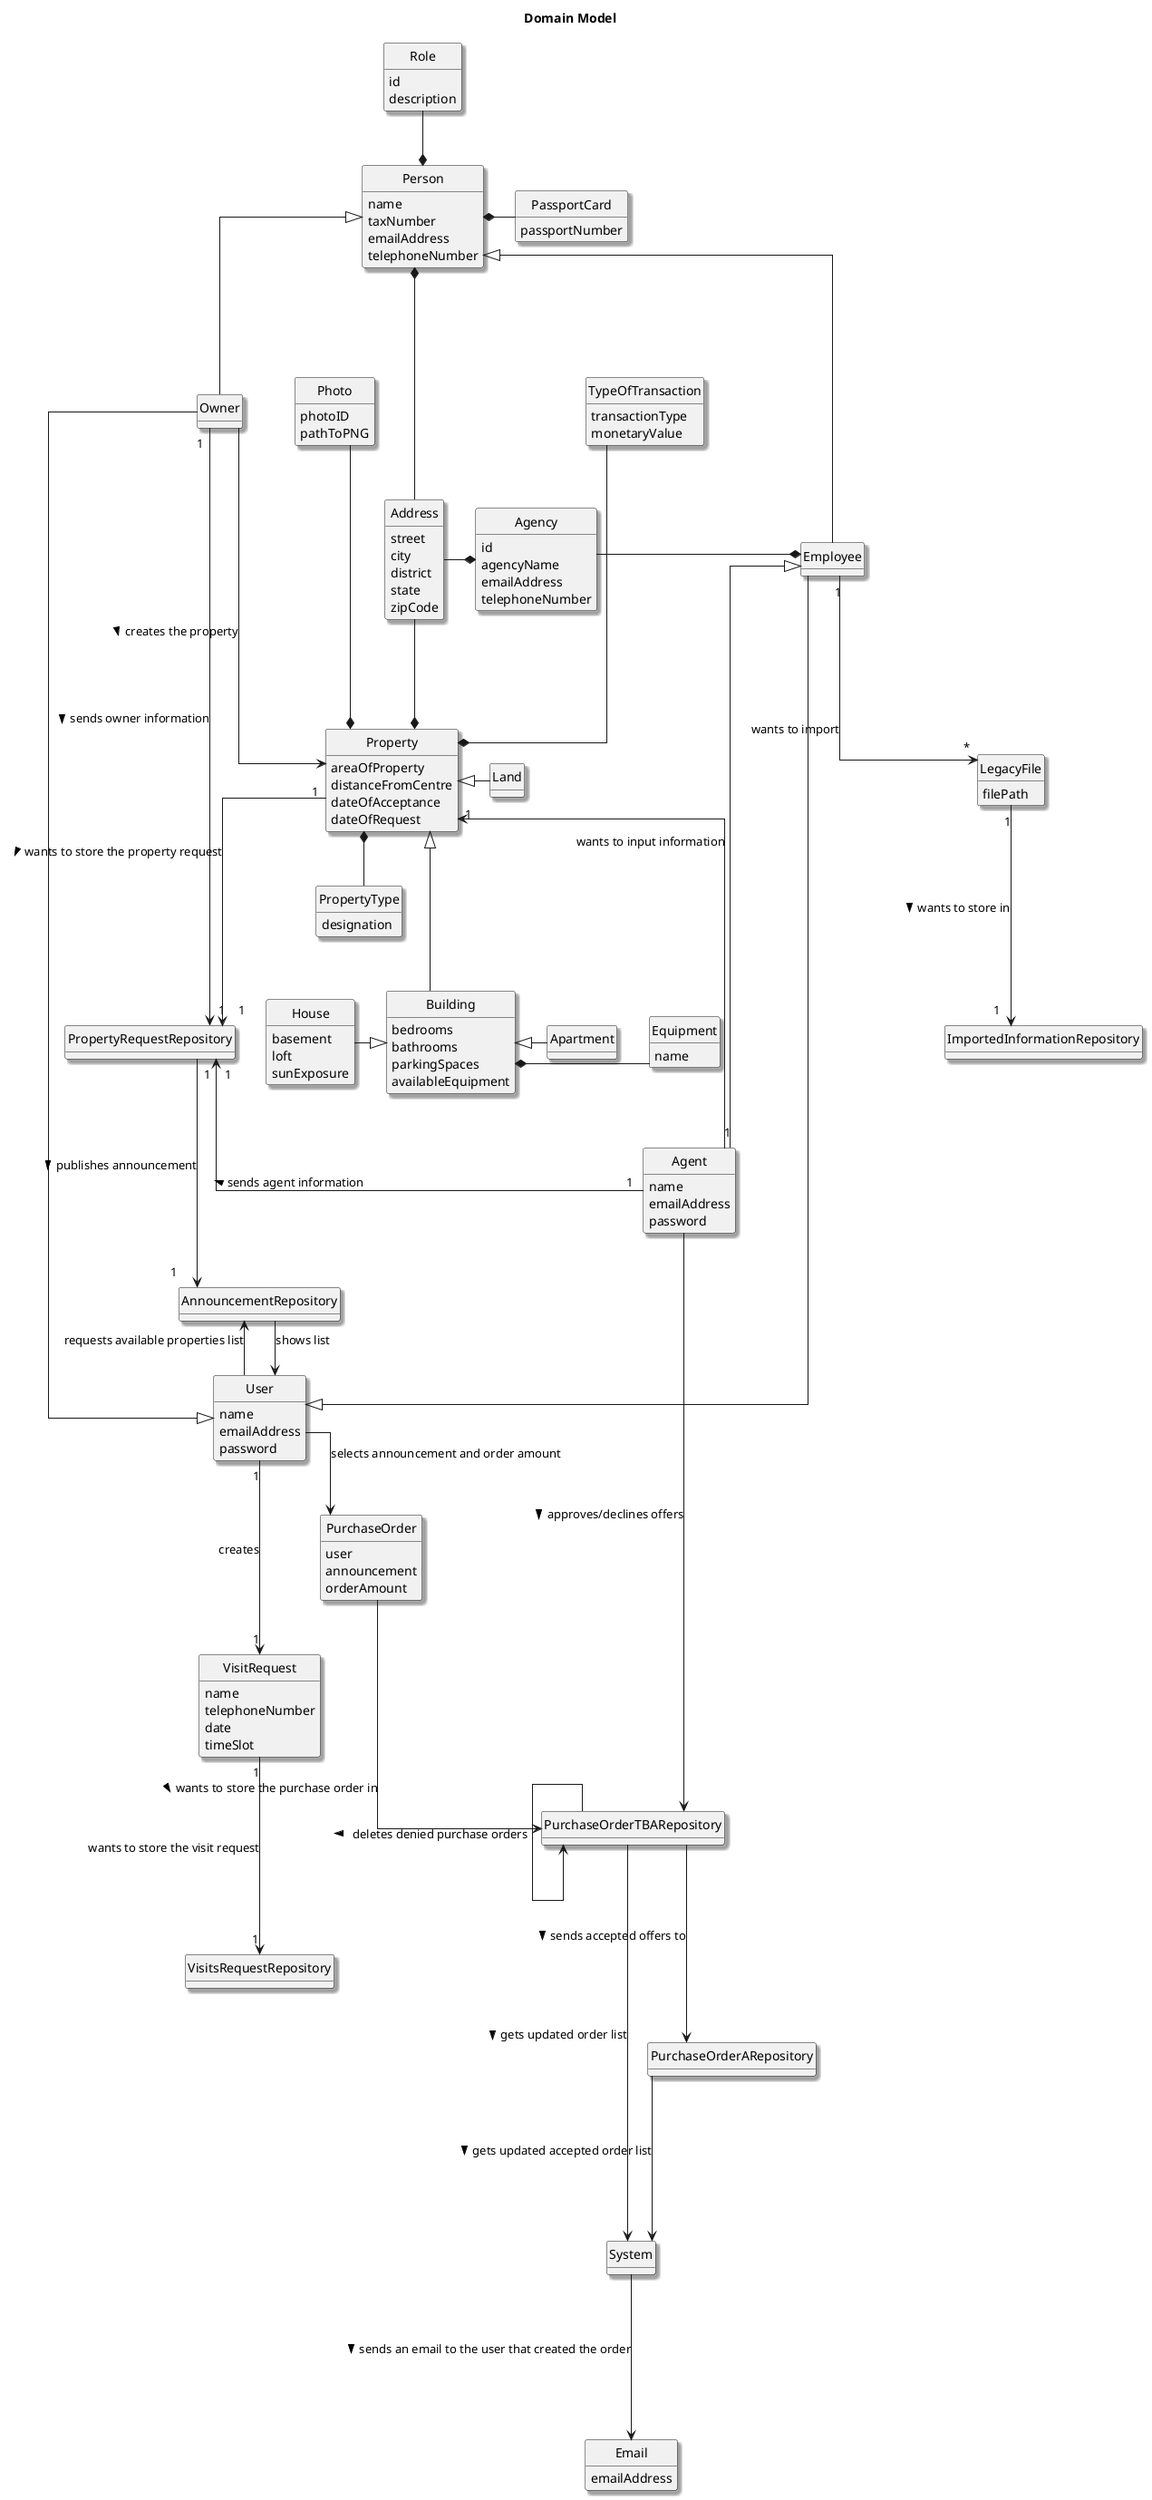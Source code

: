 @startuml
skinparam monochrome true
skinparam packageStyle rectangle
skinparam shadowing true
skinparam classAttributeIconSize 20
skinparam linetype ortho
hide circle
hide methods

title Domain Model

class Person {
    name
    taxNumber
    emailAddress
    telephoneNumber
}

class User {
    name
    emailAddress
    password
}

class Apartment {

}

class PassportCard {
    passportNumber
}

class Role {
    id
    description
}

class Owner {
}

class Agency {
    id
    agencyName
    emailAddress
    telephoneNumber
}

class Property {
    areaOfProperty
    distanceFromCentre
    dateOfAcceptance
    dateOfRequest

}

class TypeOfTransaction{
    transactionType
    monetaryValue
}

class Photo{
    photoID
    pathToPNG
}

class PropertyType {
    designation
}

class Building {
    bedrooms
    bathrooms
    parkingSpaces
    availableEquipment
}

class House{
    basement
    loft
    sunExposure
}

class Agent{
    name
    emailAddress
    password
}

class VisitRequest{
    name
    telephoneNumber
    date
    timeSlot
}

class VisitsRequestRepository{

}


class Address{
    street
    city
    district
    state
    zipCode
}

class AnnouncementRepository{
}

class Equipment{
    name
}

class Employee{
}

class PropertyRequestRepository{}
class PurchaseOrderTBARepository{
}

class Email {
    emailAddress
}
class PurchaseOrderARepository{
}


class PurchaseOrder{
    user
    announcement
    orderAmount
}

class LegacyFile {
    filePath
}

class ImportedInformationRepository{
}


Employee --|> Person
Employee --|> User
Employee <|-- Agent
Employee "1" ---down> "*" LegacyFile : wants to import


Agency -* Employee

User <|-left Owner
User "1" ---> "1"VisitRequest : "creates"
User --> AnnouncementRepository : requests available properties list
User --> PurchaseOrder : selects announcement and order amount


Owner ---up|> Person
Owner ----> Property : > creates the property
Owner "1 " --> "1 " PropertyRequestRepository : > sends owner information


Person *--up Role
Person *-right PassportCard
Person *-down-- Address


Property <|- Land
Property *-down- PropertyType
Property "1" ---> "1" PropertyRequestRepository : > wants to store the property request
Property "1 " <-- "1" Agent : wants to input information
Property <|--- Building


PropertyRequestRepository "1 " <-- "1 " Agent : < sends agent information
PropertyRequestRepository "1" ---> "1" AnnouncementRepository : > publishes announcement

TypeOfTransaction  ----* Property

Building <|-left House

Equipment -left* Building

Photo ----* Property

Address ---* Property
Address -* Agency

Apartment -up|> Building

VisitRequest "1" ----> "1" VisitsRequestRepository : "wants to store the visit request"

AnnouncementRepository --> User : shows list

PurchaseOrder ---> PurchaseOrderTBARepository : > wants to store the purchase order in

Agent -> PurchaseOrderTBARepository : > approves/declines offers

LegacyFile "1" ---> "1" ImportedInformationRepository :  > wants to store in

PurchaseOrderTBARepository ----> PurchaseOrderARepository : > sends accepted offers to
PurchaseOrderTBARepository ----> System : > gets updated order list
PurchaseOrderTBARepository ----> PurchaseOrderTBARepository : > deletes denied purchase orders

System ----> Email : > sends an email to the user that created the order

PurchaseOrderARepository ----> System :> gets updated accepted order list
@enduml